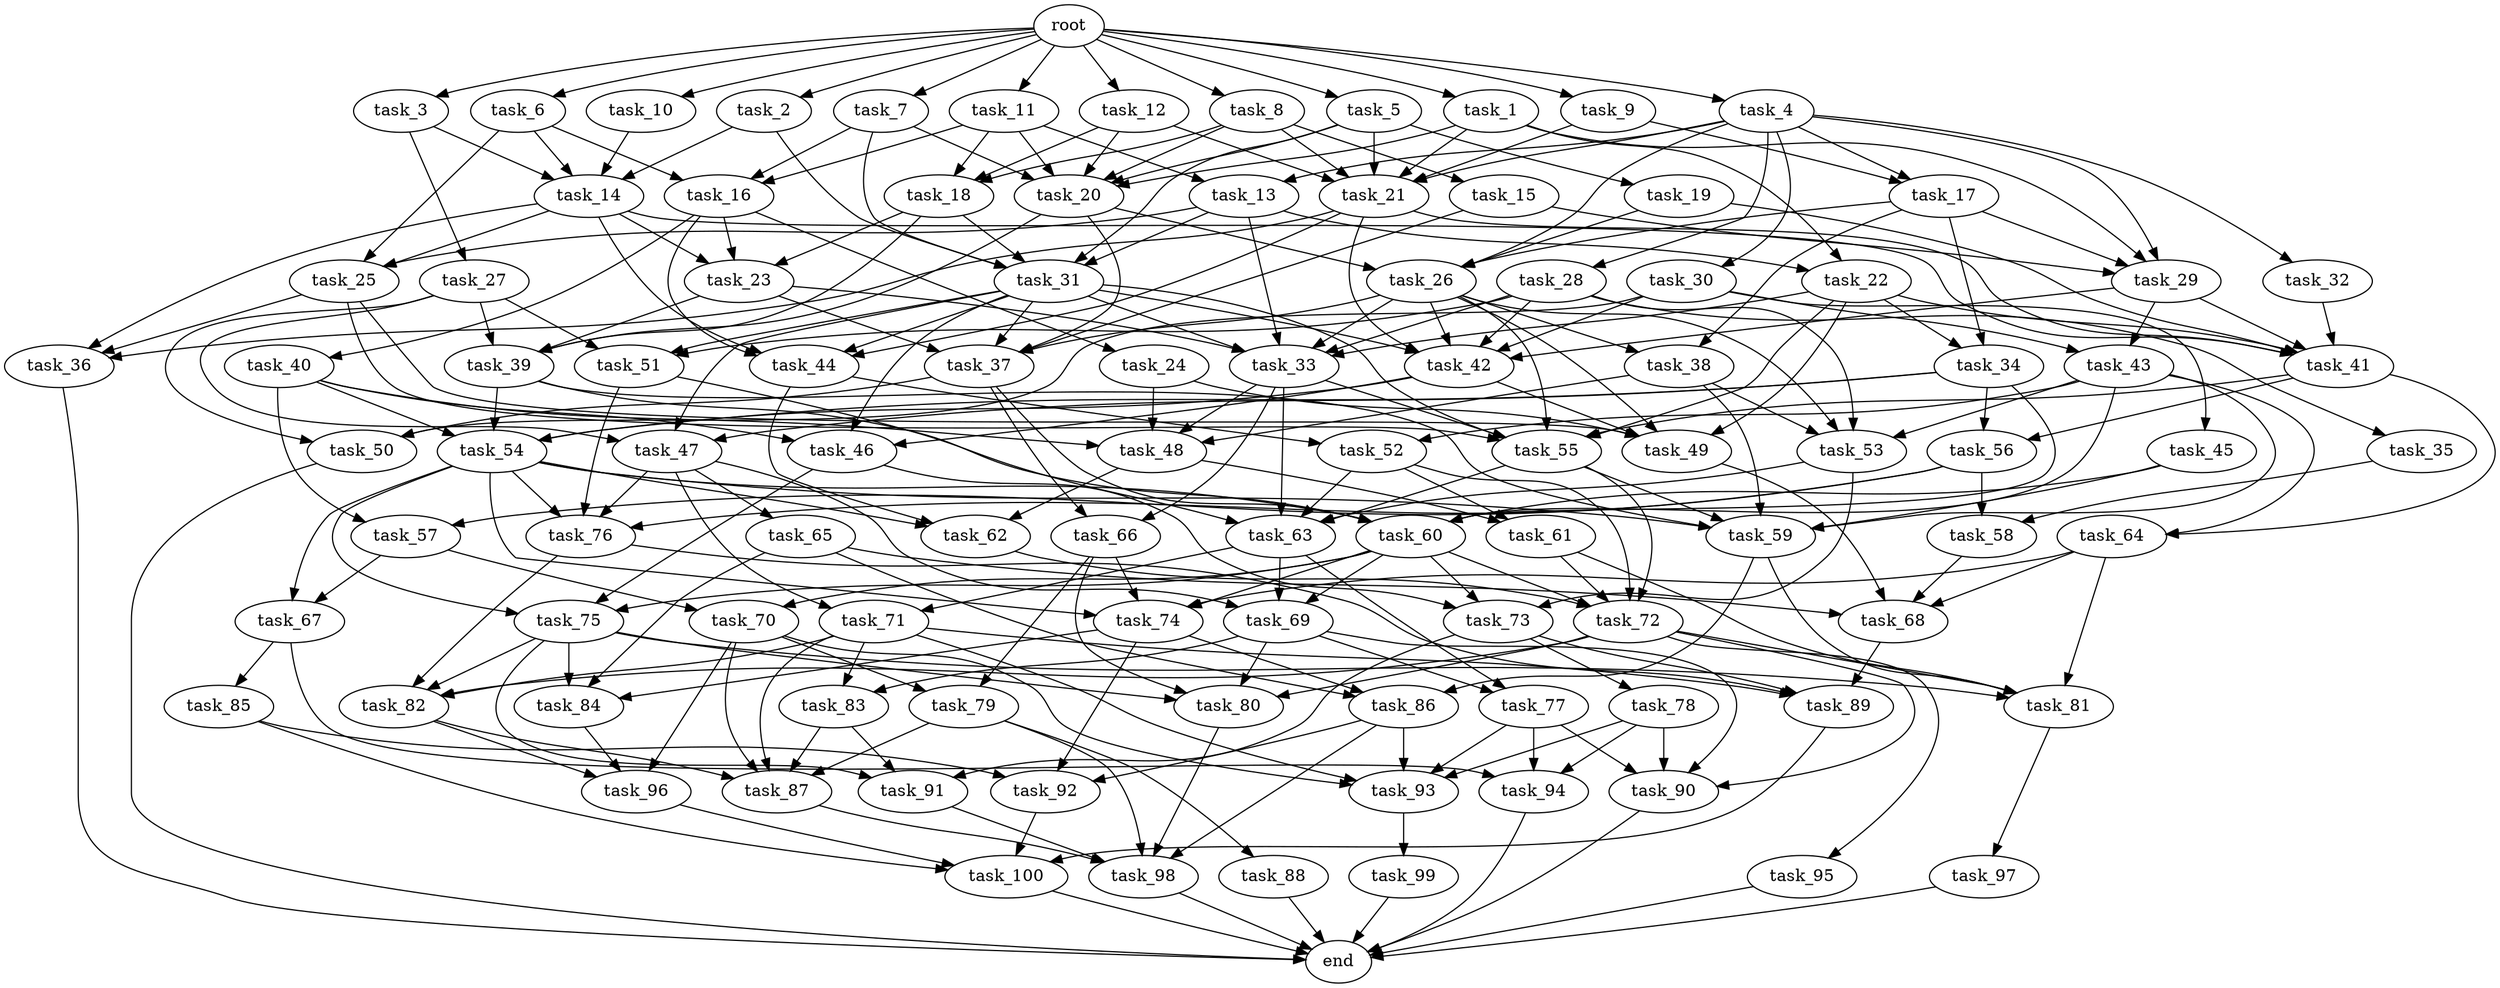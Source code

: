 digraph G {
  task_68 [size="6.586336e+11"];
  task_92 [size="2.119679e+11"];
  task_59 [size="7.010829e+11"];
  task_35 [size="6.279694e+11"];
  task_28 [size="6.394809e+11"];
  task_44 [size="3.605393e+11"];
  task_36 [size="9.172045e+11"];
  task_24 [size="9.412450e+11"];
  task_55 [size="5.115347e+11"];
  task_47 [size="5.605670e+11"];
  task_94 [size="2.158622e+11"];
  task_88 [size="2.474187e+11"];
  task_22 [size="5.327625e+11"];
  task_38 [size="7.598874e+11"];
  task_2 [size="8.401300e+11"];
  task_65 [size="3.411966e+11"];
  task_63 [size="9.607331e+11"];
  task_53 [size="9.061616e+11"];
  task_26 [size="9.041707e+11"];
  root [size="0.000000e+00"];
  task_85 [size="2.440589e+11"];
  task_66 [size="1.084461e+11"];
  task_9 [size="2.166286e+11"];
  task_41 [size="1.513589e+11"];
  task_4 [size="5.240867e+11"];
  task_19 [size="1.413711e+10"];
  task_50 [size="5.974259e+10"];
  task_48 [size="8.459715e+11"];
  task_31 [size="6.364312e+11"];
  task_77 [size="5.507517e+11"];
  task_74 [size="1.616842e+11"];
  task_46 [size="6.000151e+11"];
  task_37 [size="6.618293e+11"];
  task_73 [size="5.143232e+11"];
  task_49 [size="8.473055e+11"];
  task_79 [size="8.182733e+11"];
  task_71 [size="2.608786e+11"];
  task_23 [size="5.705200e+11"];
  task_42 [size="5.913546e+10"];
  task_25 [size="8.541445e+11"];
  task_96 [size="5.663090e+11"];
  task_18 [size="2.822062e+11"];
  task_1 [size="7.725896e+11"];
  task_89 [size="4.314897e+11"];
  task_10 [size="4.639505e+11"];
  task_6 [size="2.354531e+11"];
  task_67 [size="9.091875e+11"];
  task_58 [size="4.347421e+11"];
  task_98 [size="7.975301e+11"];
  task_83 [size="8.604156e+11"];
  task_30 [size="3.867942e+11"];
  task_99 [size="2.245428e+11"];
  task_76 [size="5.704288e+11"];
  task_29 [size="7.560023e+09"];
  task_62 [size="2.536528e+11"];
  task_81 [size="6.354965e+11"];
  task_14 [size="9.183659e+11"];
  task_45 [size="1.172160e+10"];
  task_12 [size="5.116337e+10"];
  task_75 [size="3.672693e+11"];
  task_13 [size="1.254602e+11"];
  task_52 [size="6.337416e+11"];
  task_15 [size="8.478077e+11"];
  task_84 [size="5.502896e+10"];
  task_97 [size="6.359461e+11"];
  task_93 [size="6.503246e+11"];
  task_16 [size="8.363538e+11"];
  task_43 [size="1.811109e+11"];
  task_17 [size="1.884545e+11"];
  task_60 [size="3.937545e+11"];
  task_91 [size="7.725182e+11"];
  task_27 [size="8.264382e+10"];
  end [size="0.000000e+00"];
  task_34 [size="3.120312e+11"];
  task_57 [size="1.219829e+10"];
  task_3 [size="4.520892e+11"];
  task_39 [size="6.210360e+11"];
  task_56 [size="6.678532e+11"];
  task_21 [size="3.675082e+11"];
  task_90 [size="2.157471e+10"];
  task_32 [size="2.204726e+11"];
  task_20 [size="3.802965e+11"];
  task_64 [size="7.330063e+11"];
  task_7 [size="9.113526e+11"];
  task_8 [size="3.805067e+11"];
  task_51 [size="9.266489e+11"];
  task_86 [size="9.466542e+11"];
  task_72 [size="5.227128e+11"];
  task_40 [size="1.440103e+11"];
  task_80 [size="5.282306e+11"];
  task_82 [size="4.995369e+11"];
  task_5 [size="4.588676e+10"];
  task_78 [size="5.943444e+11"];
  task_95 [size="7.267802e+11"];
  task_87 [size="9.776030e+11"];
  task_61 [size="6.713711e+11"];
  task_70 [size="1.935067e+11"];
  task_54 [size="8.625346e+11"];
  task_11 [size="8.031069e+11"];
  task_100 [size="9.030637e+11"];
  task_69 [size="8.751962e+11"];
  task_33 [size="3.925059e+11"];

  task_68 -> task_89 [size="1.078724e+08"];
  task_92 -> task_100 [size="2.257659e+08"];
  task_59 -> task_86 [size="3.155514e+08"];
  task_59 -> task_81 [size="1.270993e+08"];
  task_35 -> task_58 [size="2.173711e+08"];
  task_28 -> task_51 [size="3.088830e+08"];
  task_28 -> task_33 [size="6.541765e+07"];
  task_28 -> task_42 [size="9.855910e+06"];
  task_28 -> task_53 [size="2.265404e+08"];
  task_28 -> task_35 [size="6.279694e+08"];
  task_44 -> task_52 [size="3.168708e+08"];
  task_44 -> task_62 [size="8.455094e+07"];
  task_36 -> end [size="1.000000e-12"];
  task_24 -> task_49 [size="1.694611e+08"];
  task_24 -> task_48 [size="2.114929e+08"];
  task_55 -> task_59 [size="1.168472e+08"];
  task_55 -> task_72 [size="1.045426e+08"];
  task_55 -> task_63 [size="1.921466e+08"];
  task_47 -> task_71 [size="1.304393e+08"];
  task_47 -> task_65 [size="3.411966e+08"];
  task_47 -> task_69 [size="2.917321e+08"];
  task_47 -> task_76 [size="1.426072e+08"];
  task_94 -> end [size="1.000000e-12"];
  task_88 -> end [size="1.000000e-12"];
  task_22 -> task_49 [size="1.694611e+08"];
  task_22 -> task_55 [size="8.525578e+07"];
  task_22 -> task_34 [size="1.560156e+08"];
  task_22 -> task_41 [size="2.522648e+07"];
  task_22 -> task_33 [size="6.541765e+07"];
  task_38 -> task_59 [size="1.168472e+08"];
  task_38 -> task_48 [size="2.114929e+08"];
  task_38 -> task_53 [size="2.265404e+08"];
  task_2 -> task_31 [size="1.272862e+08"];
  task_2 -> task_14 [size="2.295915e+08"];
  task_65 -> task_68 [size="1.646584e+08"];
  task_65 -> task_84 [size="1.834299e+07"];
  task_65 -> task_86 [size="3.155514e+08"];
  task_63 -> task_77 [size="2.753759e+08"];
  task_63 -> task_71 [size="1.304393e+08"];
  task_63 -> task_69 [size="2.917321e+08"];
  task_53 -> task_63 [size="1.921466e+08"];
  task_53 -> task_73 [size="1.714411e+08"];
  task_26 -> task_55 [size="8.525578e+07"];
  task_26 -> task_53 [size="2.265404e+08"];
  task_26 -> task_42 [size="9.855910e+06"];
  task_26 -> task_49 [size="1.694611e+08"];
  task_26 -> task_37 [size="1.323659e+08"];
  task_26 -> task_38 [size="3.799437e+08"];
  task_26 -> task_33 [size="6.541765e+07"];
  root -> task_3 [size="1.000000e-12"];
  root -> task_9 [size="1.000000e-12"];
  root -> task_4 [size="1.000000e-12"];
  root -> task_2 [size="1.000000e-12"];
  root -> task_7 [size="1.000000e-12"];
  root -> task_8 [size="1.000000e-12"];
  root -> task_11 [size="1.000000e-12"];
  root -> task_1 [size="1.000000e-12"];
  root -> task_12 [size="1.000000e-12"];
  root -> task_10 [size="1.000000e-12"];
  root -> task_6 [size="1.000000e-12"];
  root -> task_5 [size="1.000000e-12"];
  task_85 -> task_92 [size="7.065598e+07"];
  task_85 -> task_100 [size="2.257659e+08"];
  task_66 -> task_79 [size="4.091366e+08"];
  task_66 -> task_74 [size="4.042105e+07"];
  task_66 -> task_80 [size="1.320577e+08"];
  task_9 -> task_17 [size="9.422724e+07"];
  task_9 -> task_21 [size="6.125136e+07"];
  task_41 -> task_56 [size="3.339266e+08"];
  task_41 -> task_55 [size="8.525578e+07"];
  task_41 -> task_64 [size="3.665032e+08"];
  task_4 -> task_17 [size="9.422724e+07"];
  task_4 -> task_21 [size="6.125136e+07"];
  task_4 -> task_26 [size="2.260427e+08"];
  task_4 -> task_28 [size="6.394809e+08"];
  task_4 -> task_32 [size="2.204726e+08"];
  task_4 -> task_30 [size="3.867942e+08"];
  task_4 -> task_13 [size="6.273009e+07"];
  task_4 -> task_29 [size="1.890006e+06"];
  task_19 -> task_41 [size="2.522648e+07"];
  task_19 -> task_26 [size="2.260427e+08"];
  task_50 -> end [size="1.000000e-12"];
  task_48 -> task_62 [size="8.455094e+07"];
  task_48 -> task_61 [size="3.356855e+08"];
  task_31 -> task_44 [size="9.013481e+07"];
  task_31 -> task_37 [size="1.323659e+08"];
  task_31 -> task_47 [size="1.868557e+08"];
  task_31 -> task_51 [size="3.088830e+08"];
  task_31 -> task_55 [size="8.525578e+07"];
  task_31 -> task_42 [size="9.855910e+06"];
  task_31 -> task_46 [size="2.000050e+08"];
  task_31 -> task_33 [size="6.541765e+07"];
  task_77 -> task_93 [size="1.300649e+08"];
  task_77 -> task_90 [size="5.393678e+06"];
  task_77 -> task_94 [size="7.195408e+07"];
  task_74 -> task_86 [size="3.155514e+08"];
  task_74 -> task_84 [size="1.834299e+07"];
  task_74 -> task_92 [size="7.065598e+07"];
  task_46 -> task_75 [size="1.224231e+08"];
  task_46 -> task_73 [size="1.714411e+08"];
  task_37 -> task_66 [size="5.422303e+07"];
  task_37 -> task_50 [size="1.991420e+07"];
  task_37 -> task_60 [size="6.562575e+07"];
  task_73 -> task_78 [size="5.943444e+08"];
  task_73 -> task_89 [size="1.078724e+08"];
  task_73 -> task_91 [size="2.575061e+08"];
  task_49 -> task_68 [size="1.646584e+08"];
  task_79 -> task_88 [size="2.474187e+08"];
  task_79 -> task_87 [size="1.955206e+08"];
  task_79 -> task_98 [size="1.595060e+08"];
  task_71 -> task_89 [size="1.078724e+08"];
  task_71 -> task_82 [size="1.248842e+08"];
  task_71 -> task_87 [size="1.955206e+08"];
  task_71 -> task_83 [size="4.302078e+08"];
  task_71 -> task_93 [size="1.300649e+08"];
  task_23 -> task_39 [size="1.552590e+08"];
  task_23 -> task_37 [size="1.323659e+08"];
  task_23 -> task_33 [size="6.541765e+07"];
  task_42 -> task_49 [size="1.694611e+08"];
  task_42 -> task_54 [size="2.156337e+08"];
  task_42 -> task_46 [size="2.000050e+08"];
  task_25 -> task_49 [size="1.694611e+08"];
  task_25 -> task_55 [size="8.525578e+07"];
  task_25 -> task_36 [size="3.057348e+08"];
  task_96 -> task_100 [size="2.257659e+08"];
  task_18 -> task_39 [size="1.552590e+08"];
  task_18 -> task_23 [size="1.901733e+08"];
  task_18 -> task_31 [size="1.272862e+08"];
  task_1 -> task_22 [size="2.663813e+08"];
  task_1 -> task_20 [size="6.338274e+07"];
  task_1 -> task_21 [size="6.125136e+07"];
  task_1 -> task_29 [size="1.890006e+06"];
  task_89 -> task_100 [size="2.257659e+08"];
  task_10 -> task_14 [size="2.295915e+08"];
  task_6 -> task_25 [size="2.847148e+08"];
  task_6 -> task_16 [size="2.787846e+08"];
  task_6 -> task_14 [size="2.295915e+08"];
  task_67 -> task_85 [size="2.440589e+08"];
  task_67 -> task_94 [size="7.195408e+07"];
  task_58 -> task_68 [size="1.646584e+08"];
  task_98 -> end [size="1.000000e-12"];
  task_83 -> task_91 [size="2.575061e+08"];
  task_83 -> task_87 [size="1.955206e+08"];
  task_30 -> task_45 [size="1.172160e+07"];
  task_30 -> task_42 [size="9.855910e+06"];
  task_30 -> task_50 [size="1.991420e+07"];
  task_30 -> task_43 [size="9.055547e+07"];
  task_99 -> end [size="1.000000e-12"];
  task_76 -> task_89 [size="1.078724e+08"];
  task_76 -> task_82 [size="1.248842e+08"];
  task_29 -> task_42 [size="9.855910e+06"];
  task_29 -> task_41 [size="2.522648e+07"];
  task_29 -> task_43 [size="9.055547e+07"];
  task_62 -> task_72 [size="1.045426e+08"];
  task_81 -> task_97 [size="6.359461e+08"];
  task_14 -> task_44 [size="9.013481e+07"];
  task_14 -> task_25 [size="2.847148e+08"];
  task_14 -> task_23 [size="1.901733e+08"];
  task_14 -> task_36 [size="3.057348e+08"];
  task_14 -> task_41 [size="2.522648e+07"];
  task_45 -> task_59 [size="1.168472e+08"];
  task_45 -> task_60 [size="6.562575e+07"];
  task_12 -> task_18 [size="9.406874e+07"];
  task_12 -> task_21 [size="6.125136e+07"];
  task_12 -> task_20 [size="6.338274e+07"];
  task_75 -> task_80 [size="1.320577e+08"];
  task_75 -> task_82 [size="1.248842e+08"];
  task_75 -> task_84 [size="1.834299e+07"];
  task_75 -> task_81 [size="1.270993e+08"];
  task_75 -> task_91 [size="2.575061e+08"];
  task_13 -> task_25 [size="2.847148e+08"];
  task_13 -> task_22 [size="2.663813e+08"];
  task_13 -> task_31 [size="1.272862e+08"];
  task_13 -> task_33 [size="6.541765e+07"];
  task_52 -> task_72 [size="1.045426e+08"];
  task_52 -> task_63 [size="1.921466e+08"];
  task_52 -> task_61 [size="3.356855e+08"];
  task_15 -> task_37 [size="1.323659e+08"];
  task_15 -> task_29 [size="1.890006e+06"];
  task_84 -> task_96 [size="1.887697e+08"];
  task_97 -> end [size="1.000000e-12"];
  task_93 -> task_99 [size="2.245428e+08"];
  task_16 -> task_44 [size="9.013481e+07"];
  task_16 -> task_23 [size="1.901733e+08"];
  task_16 -> task_24 [size="9.412450e+08"];
  task_16 -> task_40 [size="1.440103e+08"];
  task_43 -> task_52 [size="3.168708e+08"];
  task_43 -> task_53 [size="2.265404e+08"];
  task_43 -> task_60 [size="6.562575e+07"];
  task_43 -> task_64 [size="3.665032e+08"];
  task_43 -> task_59 [size="1.168472e+08"];
  task_17 -> task_26 [size="2.260427e+08"];
  task_17 -> task_38 [size="3.799437e+08"];
  task_17 -> task_34 [size="1.560156e+08"];
  task_17 -> task_29 [size="1.890006e+06"];
  task_60 -> task_72 [size="1.045426e+08"];
  task_60 -> task_74 [size="4.042105e+07"];
  task_60 -> task_73 [size="1.714411e+08"];
  task_60 -> task_70 [size="9.675335e+07"];
  task_60 -> task_75 [size="1.224231e+08"];
  task_60 -> task_69 [size="2.917321e+08"];
  task_91 -> task_98 [size="1.595060e+08"];
  task_27 -> task_51 [size="3.088830e+08"];
  task_27 -> task_39 [size="1.552590e+08"];
  task_27 -> task_47 [size="1.868557e+08"];
  task_27 -> task_50 [size="1.991420e+07"];
  task_34 -> task_56 [size="3.339266e+08"];
  task_34 -> task_54 [size="2.156337e+08"];
  task_34 -> task_47 [size="1.868557e+08"];
  task_34 -> task_60 [size="6.562575e+07"];
  task_57 -> task_70 [size="9.675335e+07"];
  task_57 -> task_67 [size="4.545938e+08"];
  task_3 -> task_27 [size="8.264382e+07"];
  task_3 -> task_14 [size="2.295915e+08"];
  task_39 -> task_59 [size="1.168472e+08"];
  task_39 -> task_54 [size="2.156337e+08"];
  task_39 -> task_60 [size="6.562575e+07"];
  task_56 -> task_58 [size="2.173711e+08"];
  task_56 -> task_76 [size="1.426072e+08"];
  task_56 -> task_57 [size="6.099143e+06"];
  task_21 -> task_44 [size="9.013481e+07"];
  task_21 -> task_36 [size="3.057348e+08"];
  task_21 -> task_41 [size="2.522648e+07"];
  task_21 -> task_42 [size="9.855910e+06"];
  task_90 -> end [size="1.000000e-12"];
  task_32 -> task_41 [size="2.522648e+07"];
  task_20 -> task_39 [size="1.552590e+08"];
  task_20 -> task_37 [size="1.323659e+08"];
  task_20 -> task_26 [size="2.260427e+08"];
  task_64 -> task_68 [size="1.646584e+08"];
  task_64 -> task_74 [size="4.042105e+07"];
  task_64 -> task_81 [size="1.270993e+08"];
  task_7 -> task_16 [size="2.787846e+08"];
  task_7 -> task_31 [size="1.272862e+08"];
  task_7 -> task_20 [size="6.338274e+07"];
  task_8 -> task_15 [size="8.478077e+08"];
  task_8 -> task_18 [size="9.406874e+07"];
  task_8 -> task_21 [size="6.125136e+07"];
  task_8 -> task_20 [size="6.338274e+07"];
  task_51 -> task_63 [size="1.921466e+08"];
  task_51 -> task_76 [size="1.426072e+08"];
  task_86 -> task_93 [size="1.300649e+08"];
  task_86 -> task_92 [size="7.065598e+07"];
  task_86 -> task_98 [size="1.595060e+08"];
  task_72 -> task_80 [size="1.320577e+08"];
  task_72 -> task_82 [size="1.248842e+08"];
  task_72 -> task_90 [size="5.393678e+06"];
  task_72 -> task_81 [size="1.270993e+08"];
  task_72 -> task_95 [size="7.267802e+08"];
  task_40 -> task_54 [size="2.156337e+08"];
  task_40 -> task_48 [size="2.114929e+08"];
  task_40 -> task_46 [size="2.000050e+08"];
  task_40 -> task_57 [size="6.099143e+06"];
  task_80 -> task_98 [size="1.595060e+08"];
  task_82 -> task_96 [size="1.887697e+08"];
  task_82 -> task_87 [size="1.955206e+08"];
  task_5 -> task_21 [size="6.125136e+07"];
  task_5 -> task_19 [size="1.413711e+07"];
  task_5 -> task_31 [size="1.272862e+08"];
  task_5 -> task_20 [size="6.338274e+07"];
  task_78 -> task_93 [size="1.300649e+08"];
  task_78 -> task_90 [size="5.393678e+06"];
  task_78 -> task_94 [size="7.195408e+07"];
  task_95 -> end [size="1.000000e-12"];
  task_87 -> task_98 [size="1.595060e+08"];
  task_61 -> task_72 [size="1.045426e+08"];
  task_61 -> task_81 [size="1.270993e+08"];
  task_70 -> task_79 [size="4.091366e+08"];
  task_70 -> task_96 [size="1.887697e+08"];
  task_70 -> task_93 [size="1.300649e+08"];
  task_70 -> task_87 [size="1.955206e+08"];
  task_54 -> task_62 [size="8.455094e+07"];
  task_54 -> task_74 [size="4.042105e+07"];
  task_54 -> task_76 [size="1.426072e+08"];
  task_54 -> task_59 [size="1.168472e+08"];
  task_54 -> task_75 [size="1.224231e+08"];
  task_54 -> task_67 [size="4.545938e+08"];
  task_54 -> task_60 [size="6.562575e+07"];
  task_11 -> task_18 [size="9.406874e+07"];
  task_11 -> task_13 [size="6.273009e+07"];
  task_11 -> task_16 [size="2.787846e+08"];
  task_11 -> task_20 [size="6.338274e+07"];
  task_100 -> end [size="1.000000e-12"];
  task_69 -> task_77 [size="2.753759e+08"];
  task_69 -> task_80 [size="1.320577e+08"];
  task_69 -> task_83 [size="4.302078e+08"];
  task_69 -> task_90 [size="5.393678e+06"];
  task_33 -> task_55 [size="8.525578e+07"];
  task_33 -> task_66 [size="5.422303e+07"];
  task_33 -> task_48 [size="2.114929e+08"];
  task_33 -> task_63 [size="1.921466e+08"];
}

